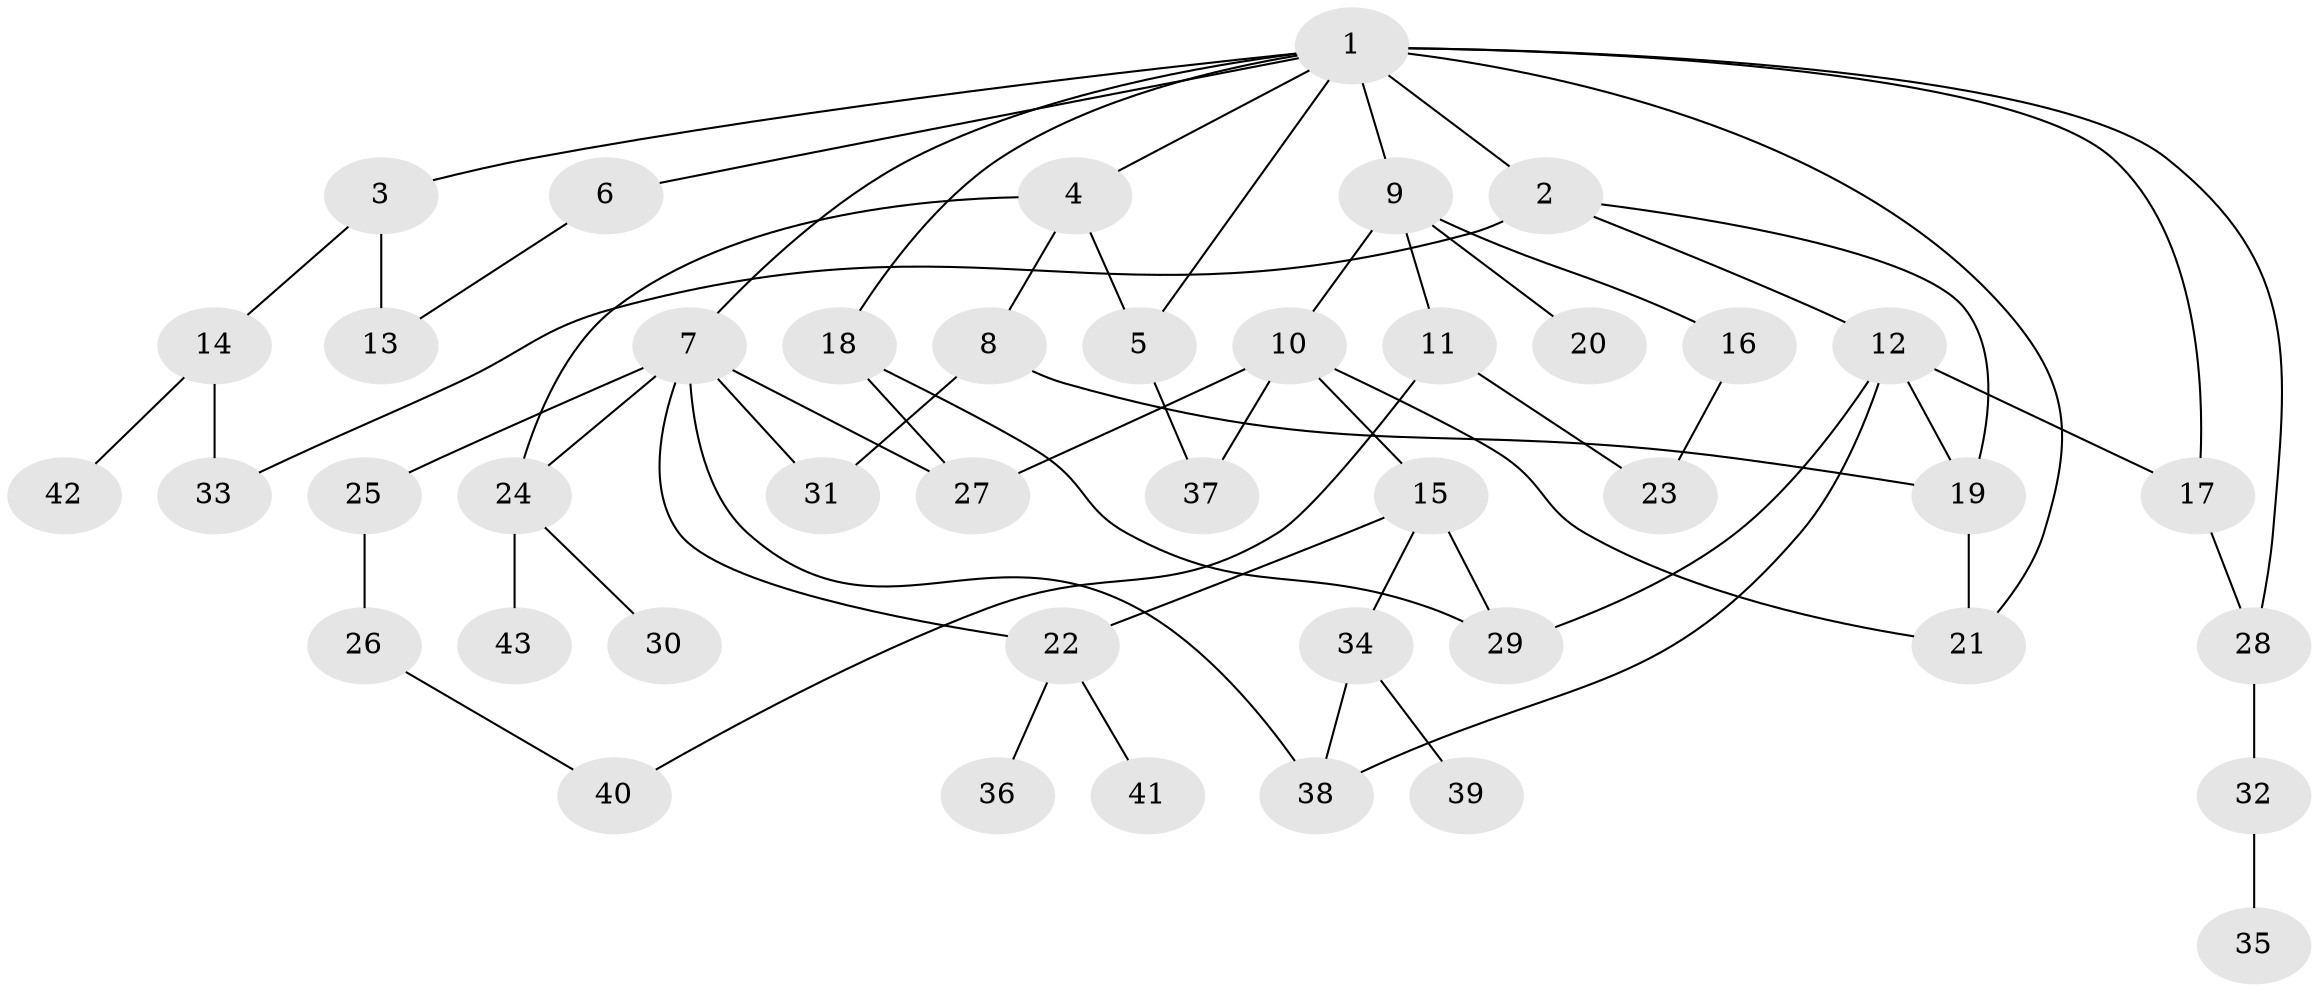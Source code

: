 // original degree distribution, {10: 0.011627906976744186, 6: 0.011627906976744186, 4: 0.12790697674418605, 1: 0.29069767441860467, 3: 0.1744186046511628, 5: 0.05813953488372093, 7: 0.011627906976744186, 2: 0.313953488372093}
// Generated by graph-tools (version 1.1) at 2025/48/03/04/25 22:48:36]
// undirected, 43 vertices, 63 edges
graph export_dot {
  node [color=gray90,style=filled];
  1;
  2;
  3;
  4;
  5;
  6;
  7;
  8;
  9;
  10;
  11;
  12;
  13;
  14;
  15;
  16;
  17;
  18;
  19;
  20;
  21;
  22;
  23;
  24;
  25;
  26;
  27;
  28;
  29;
  30;
  31;
  32;
  33;
  34;
  35;
  36;
  37;
  38;
  39;
  40;
  41;
  42;
  43;
  1 -- 2 [weight=2.0];
  1 -- 3 [weight=1.0];
  1 -- 4 [weight=2.0];
  1 -- 5 [weight=1.0];
  1 -- 6 [weight=1.0];
  1 -- 7 [weight=1.0];
  1 -- 9 [weight=2.0];
  1 -- 17 [weight=1.0];
  1 -- 18 [weight=1.0];
  1 -- 21 [weight=1.0];
  1 -- 28 [weight=1.0];
  2 -- 12 [weight=1.0];
  2 -- 19 [weight=1.0];
  2 -- 33 [weight=1.0];
  3 -- 13 [weight=1.0];
  3 -- 14 [weight=1.0];
  4 -- 5 [weight=1.0];
  4 -- 8 [weight=2.0];
  4 -- 24 [weight=1.0];
  5 -- 37 [weight=1.0];
  6 -- 13 [weight=1.0];
  7 -- 22 [weight=1.0];
  7 -- 24 [weight=1.0];
  7 -- 25 [weight=1.0];
  7 -- 27 [weight=1.0];
  7 -- 31 [weight=1.0];
  7 -- 38 [weight=1.0];
  8 -- 19 [weight=1.0];
  8 -- 31 [weight=1.0];
  9 -- 10 [weight=1.0];
  9 -- 11 [weight=1.0];
  9 -- 16 [weight=2.0];
  9 -- 20 [weight=1.0];
  10 -- 15 [weight=1.0];
  10 -- 21 [weight=1.0];
  10 -- 27 [weight=2.0];
  10 -- 37 [weight=1.0];
  11 -- 23 [weight=1.0];
  11 -- 40 [weight=1.0];
  12 -- 17 [weight=1.0];
  12 -- 19 [weight=1.0];
  12 -- 29 [weight=1.0];
  12 -- 38 [weight=1.0];
  14 -- 33 [weight=1.0];
  14 -- 42 [weight=1.0];
  15 -- 22 [weight=1.0];
  15 -- 29 [weight=1.0];
  15 -- 34 [weight=1.0];
  16 -- 23 [weight=1.0];
  17 -- 28 [weight=1.0];
  18 -- 27 [weight=1.0];
  18 -- 29 [weight=1.0];
  19 -- 21 [weight=1.0];
  22 -- 36 [weight=1.0];
  22 -- 41 [weight=1.0];
  24 -- 30 [weight=1.0];
  24 -- 43 [weight=1.0];
  25 -- 26 [weight=1.0];
  26 -- 40 [weight=1.0];
  28 -- 32 [weight=1.0];
  32 -- 35 [weight=1.0];
  34 -- 38 [weight=1.0];
  34 -- 39 [weight=1.0];
}
